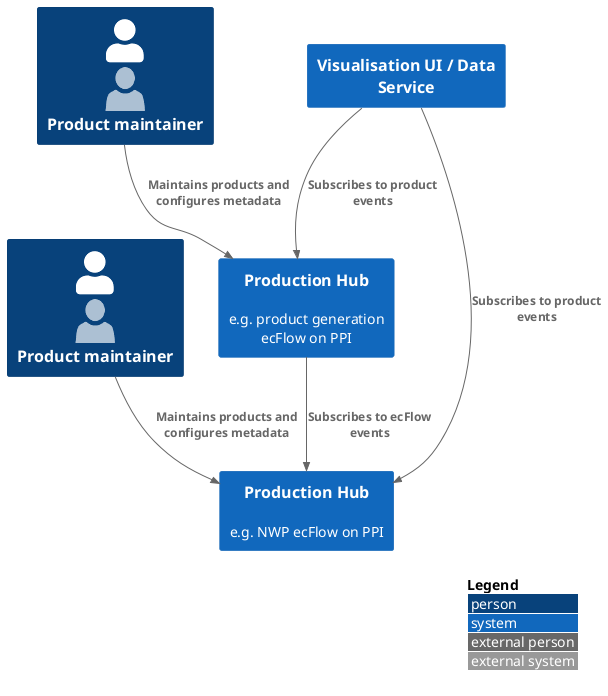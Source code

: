 @startuml integratedP2P
!include <C4/C4_Context>
!include <office/Users/user.puml>

LAYOUT_WITH_LEGEND()
'LAYOUT_LEFT_RIGHT

Person(product_maintainer, "<$user> \n Product maintainer")
Person(product_maintainer_2, "<$user> \n Product maintainer")

System(production_hub, "Production Hub","e.g. NWP ecFlow on PPI")

System(production_hub_2,"Production Hub", "e.g. product generation ecFlow on PPI")
System(vis, "Visualisation UI / Data Service")

Rel(product_maintainer_2, production_hub_2, "Maintains products and configures metadata")
Rel(product_maintainer, production_hub, "Maintains products and configures metadata")
Rel(vis, production_hub, "Subscribes to product events")
Rel(vis, production_hub_2, "Subscribes to product events")
Rel(production_hub_2, production_hub, "Subscribes to ecFlow events")

@enduml
